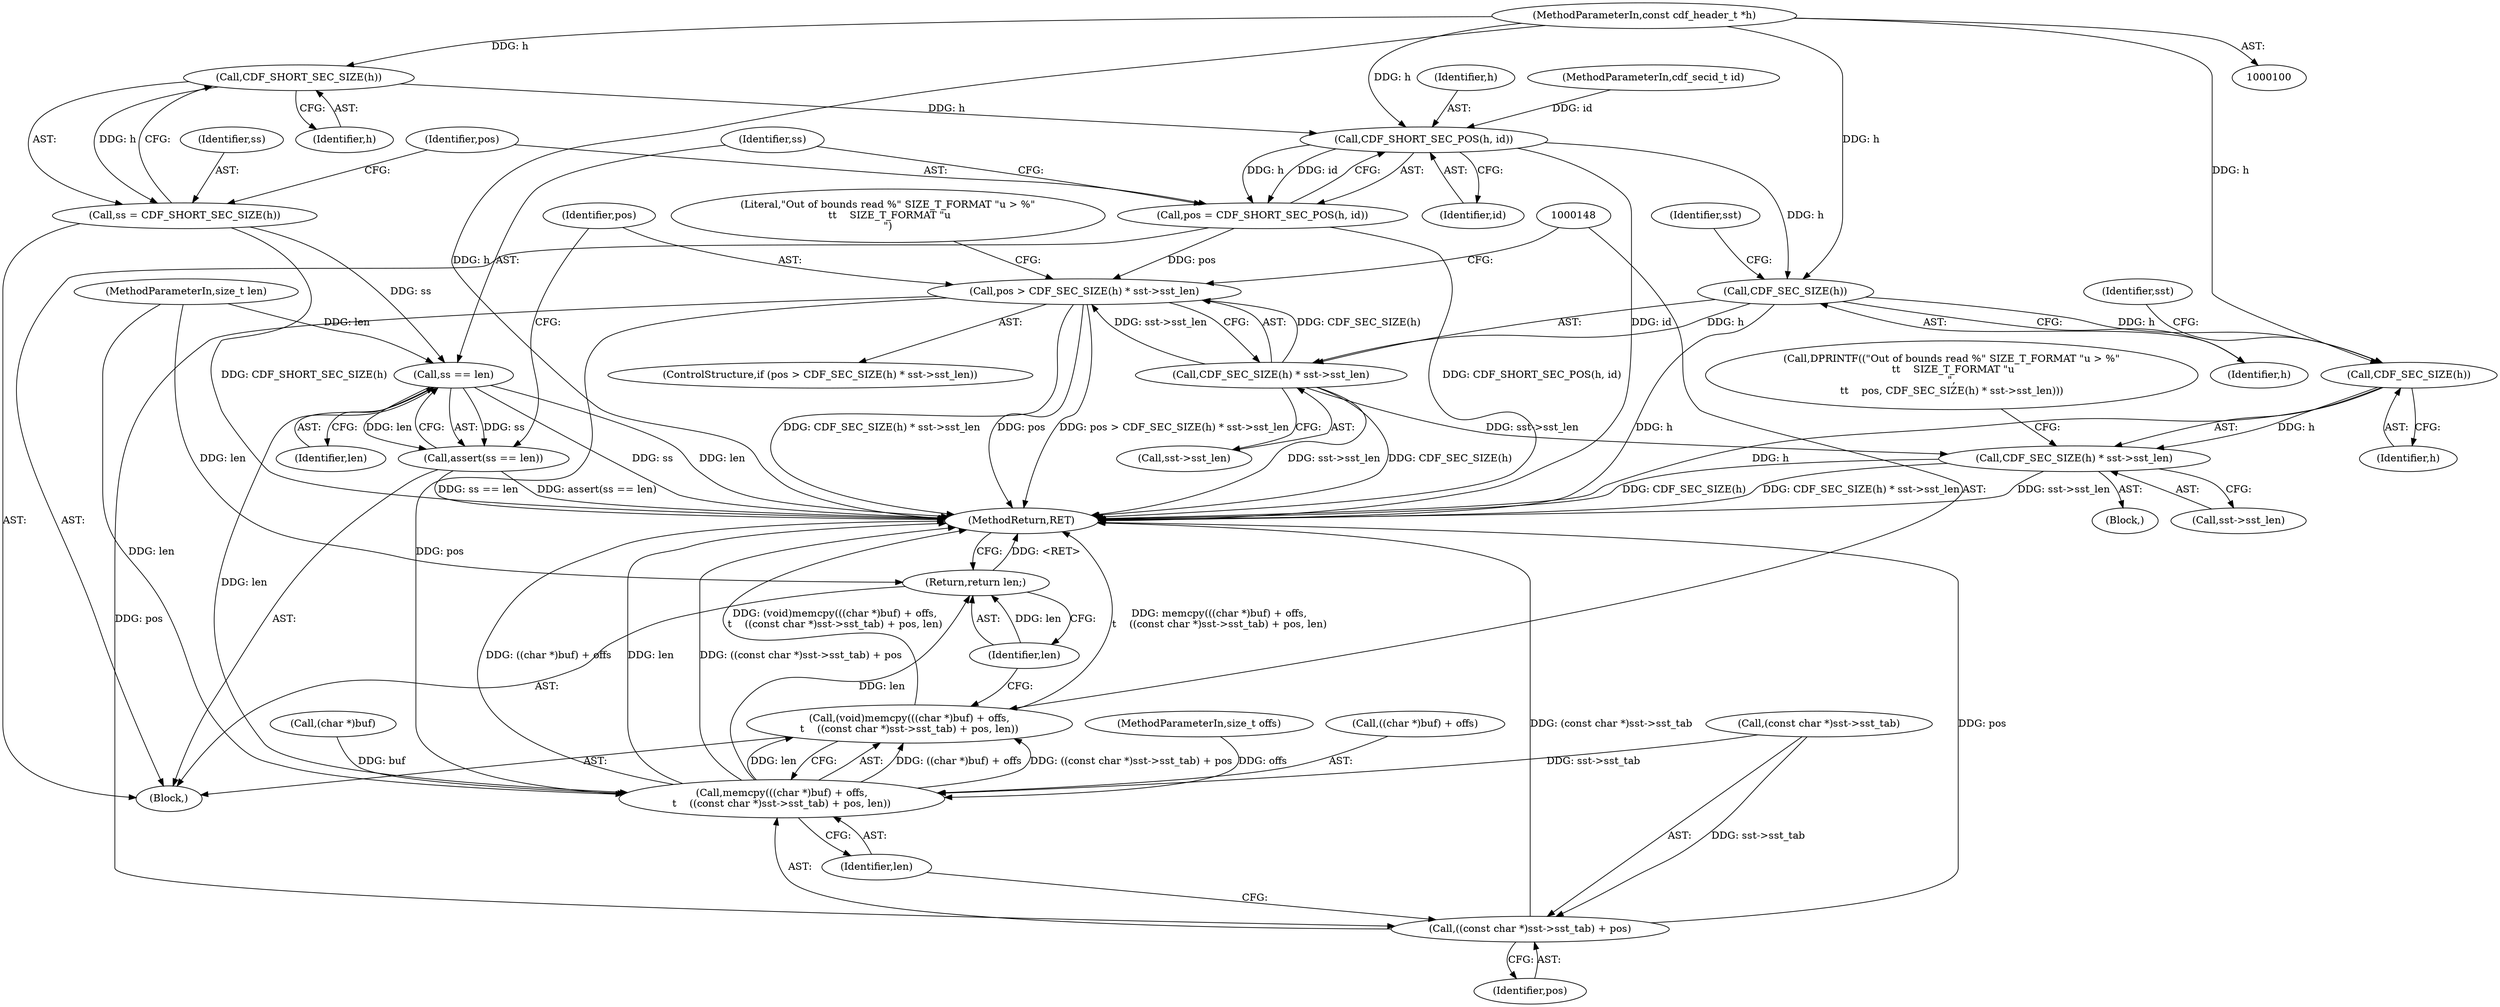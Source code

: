 digraph "1_file_6d209c1c489457397a5763bca4b28e43aac90391@pointer" {
"1000111" [label="(Call,CDF_SHORT_SEC_SIZE(h))"];
"1000105" [label="(MethodParameterIn,const cdf_header_t *h)"];
"1000109" [label="(Call,ss = CDF_SHORT_SEC_SIZE(h))"];
"1000120" [label="(Call,ss == len)"];
"1000119" [label="(Call,assert(ss == len))"];
"1000149" [label="(Call,memcpy(((char *)buf) + offs,\n\t    ((const char *)sst->sst_tab) + pos, len))"];
"1000147" [label="(Call,(void)memcpy(((char *)buf) + offs,\n\t    ((const char *)sst->sst_tab) + pos, len))"];
"1000163" [label="(Return,return len;)"];
"1000116" [label="(Call,CDF_SHORT_SEC_POS(h, id))"];
"1000114" [label="(Call,pos = CDF_SHORT_SEC_POS(h, id))"];
"1000124" [label="(Call,pos > CDF_SEC_SIZE(h) * sst->sst_len)"];
"1000155" [label="(Call,((const char *)sst->sst_tab) + pos)"];
"1000127" [label="(Call,CDF_SEC_SIZE(h))"];
"1000126" [label="(Call,CDF_SEC_SIZE(h) * sst->sst_len)"];
"1000138" [label="(Call,CDF_SEC_SIZE(h) * sst->sst_len)"];
"1000139" [label="(Call,CDF_SEC_SIZE(h))"];
"1000141" [label="(Call,sst->sst_len)"];
"1000162" [label="(Identifier,len)"];
"1000117" [label="(Identifier,h)"];
"1000119" [label="(Call,assert(ss == len))"];
"1000138" [label="(Call,CDF_SEC_SIZE(h) * sst->sst_len)"];
"1000105" [label="(MethodParameterIn,const cdf_header_t *h)"];
"1000140" [label="(Identifier,h)"];
"1000142" [label="(Identifier,sst)"];
"1000110" [label="(Identifier,ss)"];
"1000103" [label="(MethodParameterIn,size_t offs)"];
"1000156" [label="(Call,(const char *)sst->sst_tab)"];
"1000115" [label="(Identifier,pos)"];
"1000123" [label="(ControlStructure,if (pos > CDF_SEC_SIZE(h) * sst->sst_len))"];
"1000163" [label="(Return,return len;)"];
"1000155" [label="(Call,((const char *)sst->sst_tab) + pos)"];
"1000118" [label="(Identifier,id)"];
"1000136" [label="(Block,)"];
"1000161" [label="(Identifier,pos)"];
"1000135" [label="(Literal,\"Out of bounds read %\" SIZE_T_FORMAT \"u > %\"\n \t\t    SIZE_T_FORMAT \"u\n\")"];
"1000129" [label="(Call,sst->sst_len)"];
"1000150" [label="(Call,((char *)buf) + offs)"];
"1000151" [label="(Call,(char *)buf)"];
"1000164" [label="(Identifier,len)"];
"1000147" [label="(Call,(void)memcpy(((char *)buf) + offs,\n\t    ((const char *)sst->sst_tab) + pos, len))"];
"1000111" [label="(Call,CDF_SHORT_SEC_SIZE(h))"];
"1000106" [label="(MethodParameterIn,cdf_secid_t id)"];
"1000165" [label="(MethodReturn,RET)"];
"1000112" [label="(Identifier,h)"];
"1000133" [label="(Call,DPRINTF((\"Out of bounds read %\" SIZE_T_FORMAT \"u > %\"\n \t\t    SIZE_T_FORMAT \"u\n\",\n\t\t    pos, CDF_SEC_SIZE(h) * sst->sst_len)))"];
"1000107" [label="(Block,)"];
"1000149" [label="(Call,memcpy(((char *)buf) + offs,\n\t    ((const char *)sst->sst_tab) + pos, len))"];
"1000122" [label="(Identifier,len)"];
"1000104" [label="(MethodParameterIn,size_t len)"];
"1000128" [label="(Identifier,h)"];
"1000126" [label="(Call,CDF_SEC_SIZE(h) * sst->sst_len)"];
"1000125" [label="(Identifier,pos)"];
"1000116" [label="(Call,CDF_SHORT_SEC_POS(h, id))"];
"1000139" [label="(Call,CDF_SEC_SIZE(h))"];
"1000120" [label="(Call,ss == len)"];
"1000127" [label="(Call,CDF_SEC_SIZE(h))"];
"1000114" [label="(Call,pos = CDF_SHORT_SEC_POS(h, id))"];
"1000130" [label="(Identifier,sst)"];
"1000121" [label="(Identifier,ss)"];
"1000109" [label="(Call,ss = CDF_SHORT_SEC_SIZE(h))"];
"1000124" [label="(Call,pos > CDF_SEC_SIZE(h) * sst->sst_len)"];
"1000111" -> "1000109"  [label="AST: "];
"1000111" -> "1000112"  [label="CFG: "];
"1000112" -> "1000111"  [label="AST: "];
"1000109" -> "1000111"  [label="CFG: "];
"1000111" -> "1000109"  [label="DDG: h"];
"1000105" -> "1000111"  [label="DDG: h"];
"1000111" -> "1000116"  [label="DDG: h"];
"1000105" -> "1000100"  [label="AST: "];
"1000105" -> "1000165"  [label="DDG: h"];
"1000105" -> "1000116"  [label="DDG: h"];
"1000105" -> "1000127"  [label="DDG: h"];
"1000105" -> "1000139"  [label="DDG: h"];
"1000109" -> "1000107"  [label="AST: "];
"1000110" -> "1000109"  [label="AST: "];
"1000115" -> "1000109"  [label="CFG: "];
"1000109" -> "1000165"  [label="DDG: CDF_SHORT_SEC_SIZE(h)"];
"1000109" -> "1000120"  [label="DDG: ss"];
"1000120" -> "1000119"  [label="AST: "];
"1000120" -> "1000122"  [label="CFG: "];
"1000121" -> "1000120"  [label="AST: "];
"1000122" -> "1000120"  [label="AST: "];
"1000119" -> "1000120"  [label="CFG: "];
"1000120" -> "1000165"  [label="DDG: ss"];
"1000120" -> "1000165"  [label="DDG: len"];
"1000120" -> "1000119"  [label="DDG: ss"];
"1000120" -> "1000119"  [label="DDG: len"];
"1000104" -> "1000120"  [label="DDG: len"];
"1000120" -> "1000149"  [label="DDG: len"];
"1000119" -> "1000107"  [label="AST: "];
"1000125" -> "1000119"  [label="CFG: "];
"1000119" -> "1000165"  [label="DDG: assert(ss == len)"];
"1000119" -> "1000165"  [label="DDG: ss == len"];
"1000149" -> "1000147"  [label="AST: "];
"1000149" -> "1000162"  [label="CFG: "];
"1000150" -> "1000149"  [label="AST: "];
"1000155" -> "1000149"  [label="AST: "];
"1000162" -> "1000149"  [label="AST: "];
"1000147" -> "1000149"  [label="CFG: "];
"1000149" -> "1000165"  [label="DDG: ((char *)buf) + offs"];
"1000149" -> "1000165"  [label="DDG: len"];
"1000149" -> "1000165"  [label="DDG: ((const char *)sst->sst_tab) + pos"];
"1000149" -> "1000147"  [label="DDG: ((char *)buf) + offs"];
"1000149" -> "1000147"  [label="DDG: ((const char *)sst->sst_tab) + pos"];
"1000149" -> "1000147"  [label="DDG: len"];
"1000151" -> "1000149"  [label="DDG: buf"];
"1000103" -> "1000149"  [label="DDG: offs"];
"1000156" -> "1000149"  [label="DDG: sst->sst_tab"];
"1000124" -> "1000149"  [label="DDG: pos"];
"1000104" -> "1000149"  [label="DDG: len"];
"1000149" -> "1000163"  [label="DDG: len"];
"1000147" -> "1000107"  [label="AST: "];
"1000148" -> "1000147"  [label="AST: "];
"1000164" -> "1000147"  [label="CFG: "];
"1000147" -> "1000165"  [label="DDG: memcpy(((char *)buf) + offs,\n\t    ((const char *)sst->sst_tab) + pos, len)"];
"1000147" -> "1000165"  [label="DDG: (void)memcpy(((char *)buf) + offs,\n\t    ((const char *)sst->sst_tab) + pos, len)"];
"1000163" -> "1000107"  [label="AST: "];
"1000163" -> "1000164"  [label="CFG: "];
"1000164" -> "1000163"  [label="AST: "];
"1000165" -> "1000163"  [label="CFG: "];
"1000163" -> "1000165"  [label="DDG: <RET>"];
"1000164" -> "1000163"  [label="DDG: len"];
"1000104" -> "1000163"  [label="DDG: len"];
"1000116" -> "1000114"  [label="AST: "];
"1000116" -> "1000118"  [label="CFG: "];
"1000117" -> "1000116"  [label="AST: "];
"1000118" -> "1000116"  [label="AST: "];
"1000114" -> "1000116"  [label="CFG: "];
"1000116" -> "1000165"  [label="DDG: id"];
"1000116" -> "1000114"  [label="DDG: h"];
"1000116" -> "1000114"  [label="DDG: id"];
"1000106" -> "1000116"  [label="DDG: id"];
"1000116" -> "1000127"  [label="DDG: h"];
"1000114" -> "1000107"  [label="AST: "];
"1000115" -> "1000114"  [label="AST: "];
"1000121" -> "1000114"  [label="CFG: "];
"1000114" -> "1000165"  [label="DDG: CDF_SHORT_SEC_POS(h, id)"];
"1000114" -> "1000124"  [label="DDG: pos"];
"1000124" -> "1000123"  [label="AST: "];
"1000124" -> "1000126"  [label="CFG: "];
"1000125" -> "1000124"  [label="AST: "];
"1000126" -> "1000124"  [label="AST: "];
"1000135" -> "1000124"  [label="CFG: "];
"1000148" -> "1000124"  [label="CFG: "];
"1000124" -> "1000165"  [label="DDG: CDF_SEC_SIZE(h) * sst->sst_len"];
"1000124" -> "1000165"  [label="DDG: pos"];
"1000124" -> "1000165"  [label="DDG: pos > CDF_SEC_SIZE(h) * sst->sst_len"];
"1000126" -> "1000124"  [label="DDG: CDF_SEC_SIZE(h)"];
"1000126" -> "1000124"  [label="DDG: sst->sst_len"];
"1000124" -> "1000155"  [label="DDG: pos"];
"1000155" -> "1000161"  [label="CFG: "];
"1000156" -> "1000155"  [label="AST: "];
"1000161" -> "1000155"  [label="AST: "];
"1000162" -> "1000155"  [label="CFG: "];
"1000155" -> "1000165"  [label="DDG: (const char *)sst->sst_tab"];
"1000155" -> "1000165"  [label="DDG: pos"];
"1000156" -> "1000155"  [label="DDG: sst->sst_tab"];
"1000127" -> "1000126"  [label="AST: "];
"1000127" -> "1000128"  [label="CFG: "];
"1000128" -> "1000127"  [label="AST: "];
"1000130" -> "1000127"  [label="CFG: "];
"1000127" -> "1000165"  [label="DDG: h"];
"1000127" -> "1000126"  [label="DDG: h"];
"1000127" -> "1000139"  [label="DDG: h"];
"1000126" -> "1000129"  [label="CFG: "];
"1000129" -> "1000126"  [label="AST: "];
"1000126" -> "1000165"  [label="DDG: sst->sst_len"];
"1000126" -> "1000165"  [label="DDG: CDF_SEC_SIZE(h)"];
"1000126" -> "1000138"  [label="DDG: sst->sst_len"];
"1000138" -> "1000136"  [label="AST: "];
"1000138" -> "1000141"  [label="CFG: "];
"1000139" -> "1000138"  [label="AST: "];
"1000141" -> "1000138"  [label="AST: "];
"1000133" -> "1000138"  [label="CFG: "];
"1000138" -> "1000165"  [label="DDG: sst->sst_len"];
"1000138" -> "1000165"  [label="DDG: CDF_SEC_SIZE(h)"];
"1000138" -> "1000165"  [label="DDG: CDF_SEC_SIZE(h) * sst->sst_len"];
"1000139" -> "1000138"  [label="DDG: h"];
"1000139" -> "1000140"  [label="CFG: "];
"1000140" -> "1000139"  [label="AST: "];
"1000142" -> "1000139"  [label="CFG: "];
"1000139" -> "1000165"  [label="DDG: h"];
}
